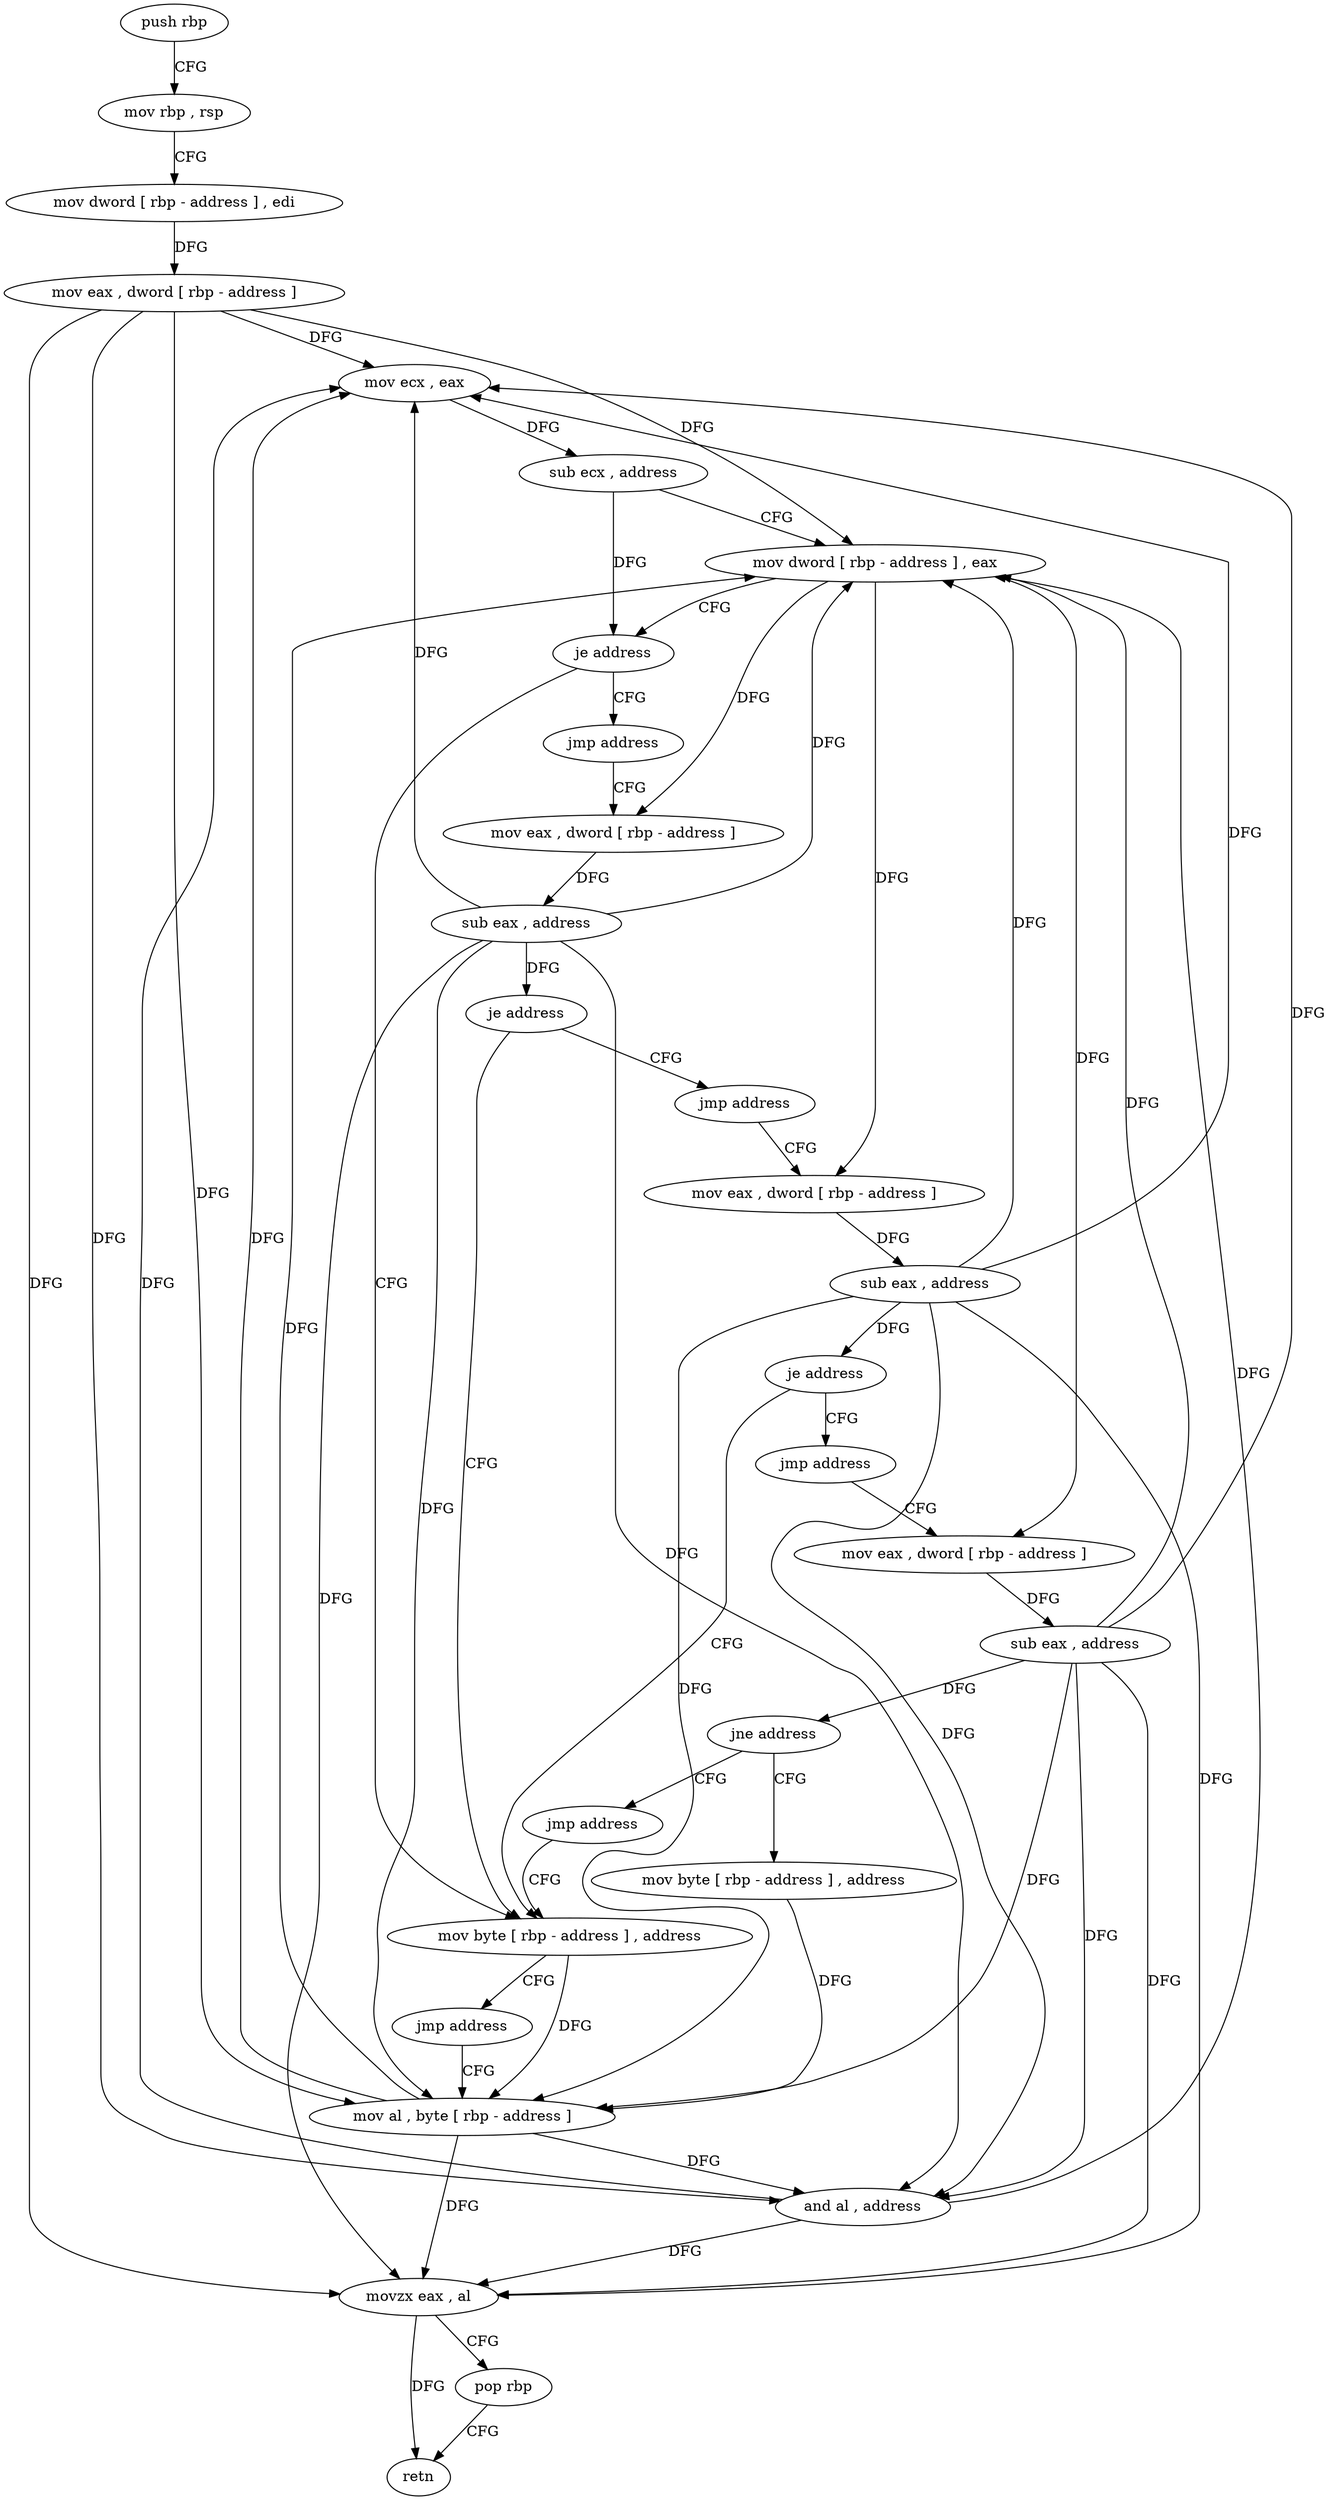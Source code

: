 digraph "func" {
"4214784" [label = "push rbp" ]
"4214785" [label = "mov rbp , rsp" ]
"4214788" [label = "mov dword [ rbp - address ] , edi" ]
"4214791" [label = "mov eax , dword [ rbp - address ]" ]
"4214794" [label = "mov ecx , eax" ]
"4214796" [label = "sub ecx , address" ]
"4214799" [label = "mov dword [ rbp - address ] , eax" ]
"4214802" [label = "je address" ]
"4214864" [label = "mov byte [ rbp - address ] , address" ]
"4214808" [label = "jmp address" ]
"4214868" [label = "jmp address" ]
"4214877" [label = "mov al , byte [ rbp - address ]" ]
"4214813" [label = "mov eax , dword [ rbp - address ]" ]
"4214880" [label = "and al , address" ]
"4214882" [label = "movzx eax , al" ]
"4214885" [label = "pop rbp" ]
"4214886" [label = "retn" ]
"4214816" [label = "sub eax , address" ]
"4214819" [label = "je address" ]
"4214825" [label = "jmp address" ]
"4214830" [label = "mov eax , dword [ rbp - address ]" ]
"4214833" [label = "sub eax , address" ]
"4214836" [label = "je address" ]
"4214842" [label = "jmp address" ]
"4214847" [label = "mov eax , dword [ rbp - address ]" ]
"4214850" [label = "sub eax , address" ]
"4214853" [label = "jne address" ]
"4214873" [label = "mov byte [ rbp - address ] , address" ]
"4214859" [label = "jmp address" ]
"4214784" -> "4214785" [ label = "CFG" ]
"4214785" -> "4214788" [ label = "CFG" ]
"4214788" -> "4214791" [ label = "DFG" ]
"4214791" -> "4214794" [ label = "DFG" ]
"4214791" -> "4214799" [ label = "DFG" ]
"4214791" -> "4214877" [ label = "DFG" ]
"4214791" -> "4214880" [ label = "DFG" ]
"4214791" -> "4214882" [ label = "DFG" ]
"4214794" -> "4214796" [ label = "DFG" ]
"4214796" -> "4214799" [ label = "CFG" ]
"4214796" -> "4214802" [ label = "DFG" ]
"4214799" -> "4214802" [ label = "CFG" ]
"4214799" -> "4214813" [ label = "DFG" ]
"4214799" -> "4214830" [ label = "DFG" ]
"4214799" -> "4214847" [ label = "DFG" ]
"4214802" -> "4214864" [ label = "CFG" ]
"4214802" -> "4214808" [ label = "CFG" ]
"4214864" -> "4214868" [ label = "CFG" ]
"4214864" -> "4214877" [ label = "DFG" ]
"4214808" -> "4214813" [ label = "CFG" ]
"4214868" -> "4214877" [ label = "CFG" ]
"4214877" -> "4214880" [ label = "DFG" ]
"4214877" -> "4214794" [ label = "DFG" ]
"4214877" -> "4214799" [ label = "DFG" ]
"4214877" -> "4214882" [ label = "DFG" ]
"4214813" -> "4214816" [ label = "DFG" ]
"4214880" -> "4214882" [ label = "DFG" ]
"4214880" -> "4214794" [ label = "DFG" ]
"4214880" -> "4214799" [ label = "DFG" ]
"4214882" -> "4214885" [ label = "CFG" ]
"4214882" -> "4214886" [ label = "DFG" ]
"4214885" -> "4214886" [ label = "CFG" ]
"4214816" -> "4214819" [ label = "DFG" ]
"4214816" -> "4214794" [ label = "DFG" ]
"4214816" -> "4214799" [ label = "DFG" ]
"4214816" -> "4214880" [ label = "DFG" ]
"4214816" -> "4214882" [ label = "DFG" ]
"4214816" -> "4214877" [ label = "DFG" ]
"4214819" -> "4214864" [ label = "CFG" ]
"4214819" -> "4214825" [ label = "CFG" ]
"4214825" -> "4214830" [ label = "CFG" ]
"4214830" -> "4214833" [ label = "DFG" ]
"4214833" -> "4214836" [ label = "DFG" ]
"4214833" -> "4214794" [ label = "DFG" ]
"4214833" -> "4214799" [ label = "DFG" ]
"4214833" -> "4214880" [ label = "DFG" ]
"4214833" -> "4214882" [ label = "DFG" ]
"4214833" -> "4214877" [ label = "DFG" ]
"4214836" -> "4214864" [ label = "CFG" ]
"4214836" -> "4214842" [ label = "CFG" ]
"4214842" -> "4214847" [ label = "CFG" ]
"4214847" -> "4214850" [ label = "DFG" ]
"4214850" -> "4214853" [ label = "DFG" ]
"4214850" -> "4214794" [ label = "DFG" ]
"4214850" -> "4214799" [ label = "DFG" ]
"4214850" -> "4214880" [ label = "DFG" ]
"4214850" -> "4214882" [ label = "DFG" ]
"4214850" -> "4214877" [ label = "DFG" ]
"4214853" -> "4214873" [ label = "CFG" ]
"4214853" -> "4214859" [ label = "CFG" ]
"4214873" -> "4214877" [ label = "DFG" ]
"4214859" -> "4214864" [ label = "CFG" ]
}
